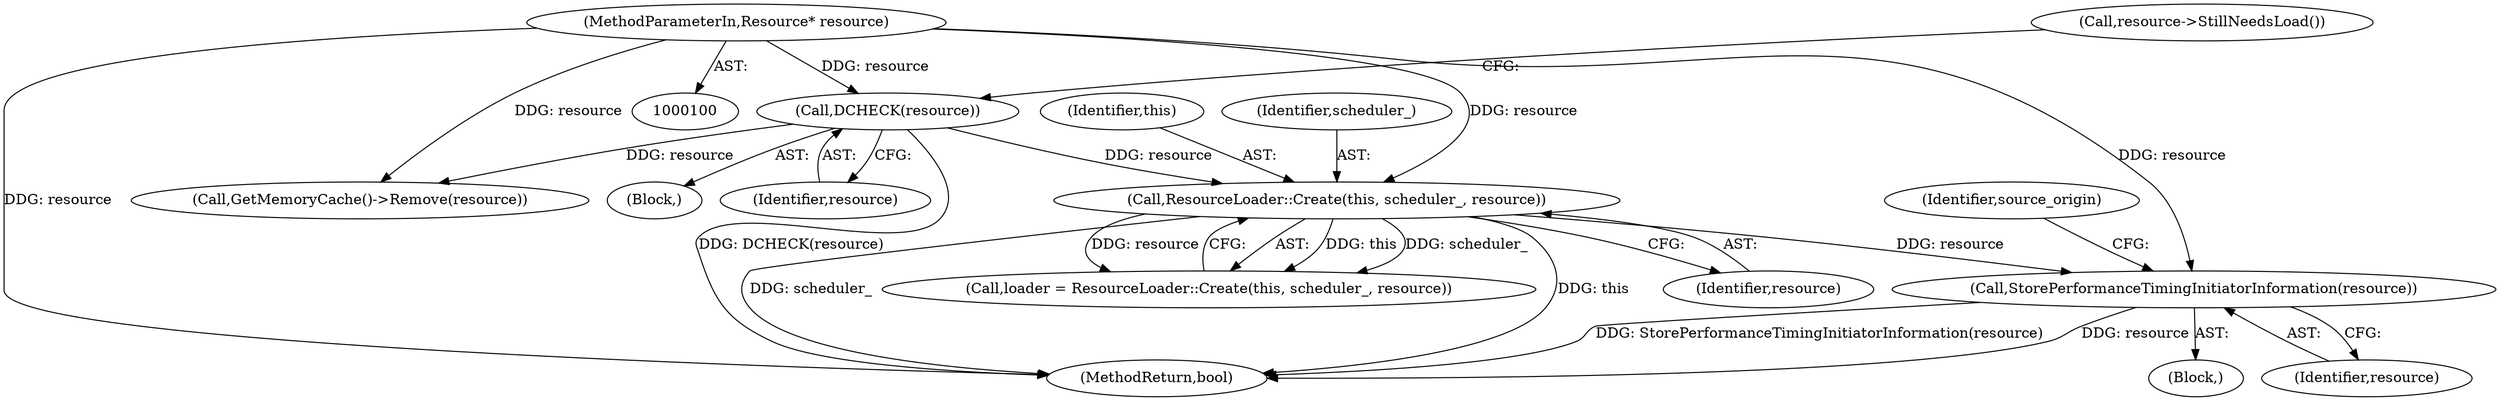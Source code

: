 digraph "0_Chrome_1c40f9042ae2d6ee7483d72998aabb5e73b2ff60_13@pointer" {
"1000161" [label="(Call,StorePerformanceTimingInitiatorInformation(resource))"];
"1000150" [label="(Call,ResourceLoader::Create(this, scheduler_, resource))"];
"1000103" [label="(Call,DCHECK(resource))"];
"1000101" [label="(MethodParameterIn,Resource* resource)"];
"1000122" [label="(Call,GetMemoryCache()->Remove(resource))"];
"1000153" [label="(Identifier,resource)"];
"1000151" [label="(Identifier,this)"];
"1000101" [label="(MethodParameterIn,Resource* resource)"];
"1000104" [label="(Identifier,resource)"];
"1000150" [label="(Call,ResourceLoader::Create(this, scheduler_, resource))"];
"1000148" [label="(Call,loader = ResourceLoader::Create(this, scheduler_, resource))"];
"1000152" [label="(Identifier,scheduler_)"];
"1000103" [label="(Call,DCHECK(resource))"];
"1000170" [label="(MethodReturn,bool)"];
"1000164" [label="(Identifier,source_origin)"];
"1000102" [label="(Block,)"];
"1000106" [label="(Call,resource->StillNeedsLoad())"];
"1000161" [label="(Call,StorePerformanceTimingInitiatorInformation(resource))"];
"1000112" [label="(Block,)"];
"1000162" [label="(Identifier,resource)"];
"1000161" -> "1000112"  [label="AST: "];
"1000161" -> "1000162"  [label="CFG: "];
"1000162" -> "1000161"  [label="AST: "];
"1000164" -> "1000161"  [label="CFG: "];
"1000161" -> "1000170"  [label="DDG: resource"];
"1000161" -> "1000170"  [label="DDG: StorePerformanceTimingInitiatorInformation(resource)"];
"1000150" -> "1000161"  [label="DDG: resource"];
"1000101" -> "1000161"  [label="DDG: resource"];
"1000150" -> "1000148"  [label="AST: "];
"1000150" -> "1000153"  [label="CFG: "];
"1000151" -> "1000150"  [label="AST: "];
"1000152" -> "1000150"  [label="AST: "];
"1000153" -> "1000150"  [label="AST: "];
"1000148" -> "1000150"  [label="CFG: "];
"1000150" -> "1000170"  [label="DDG: this"];
"1000150" -> "1000170"  [label="DDG: scheduler_"];
"1000150" -> "1000148"  [label="DDG: this"];
"1000150" -> "1000148"  [label="DDG: scheduler_"];
"1000150" -> "1000148"  [label="DDG: resource"];
"1000103" -> "1000150"  [label="DDG: resource"];
"1000101" -> "1000150"  [label="DDG: resource"];
"1000103" -> "1000102"  [label="AST: "];
"1000103" -> "1000104"  [label="CFG: "];
"1000104" -> "1000103"  [label="AST: "];
"1000106" -> "1000103"  [label="CFG: "];
"1000103" -> "1000170"  [label="DDG: DCHECK(resource)"];
"1000101" -> "1000103"  [label="DDG: resource"];
"1000103" -> "1000122"  [label="DDG: resource"];
"1000101" -> "1000100"  [label="AST: "];
"1000101" -> "1000170"  [label="DDG: resource"];
"1000101" -> "1000122"  [label="DDG: resource"];
}
